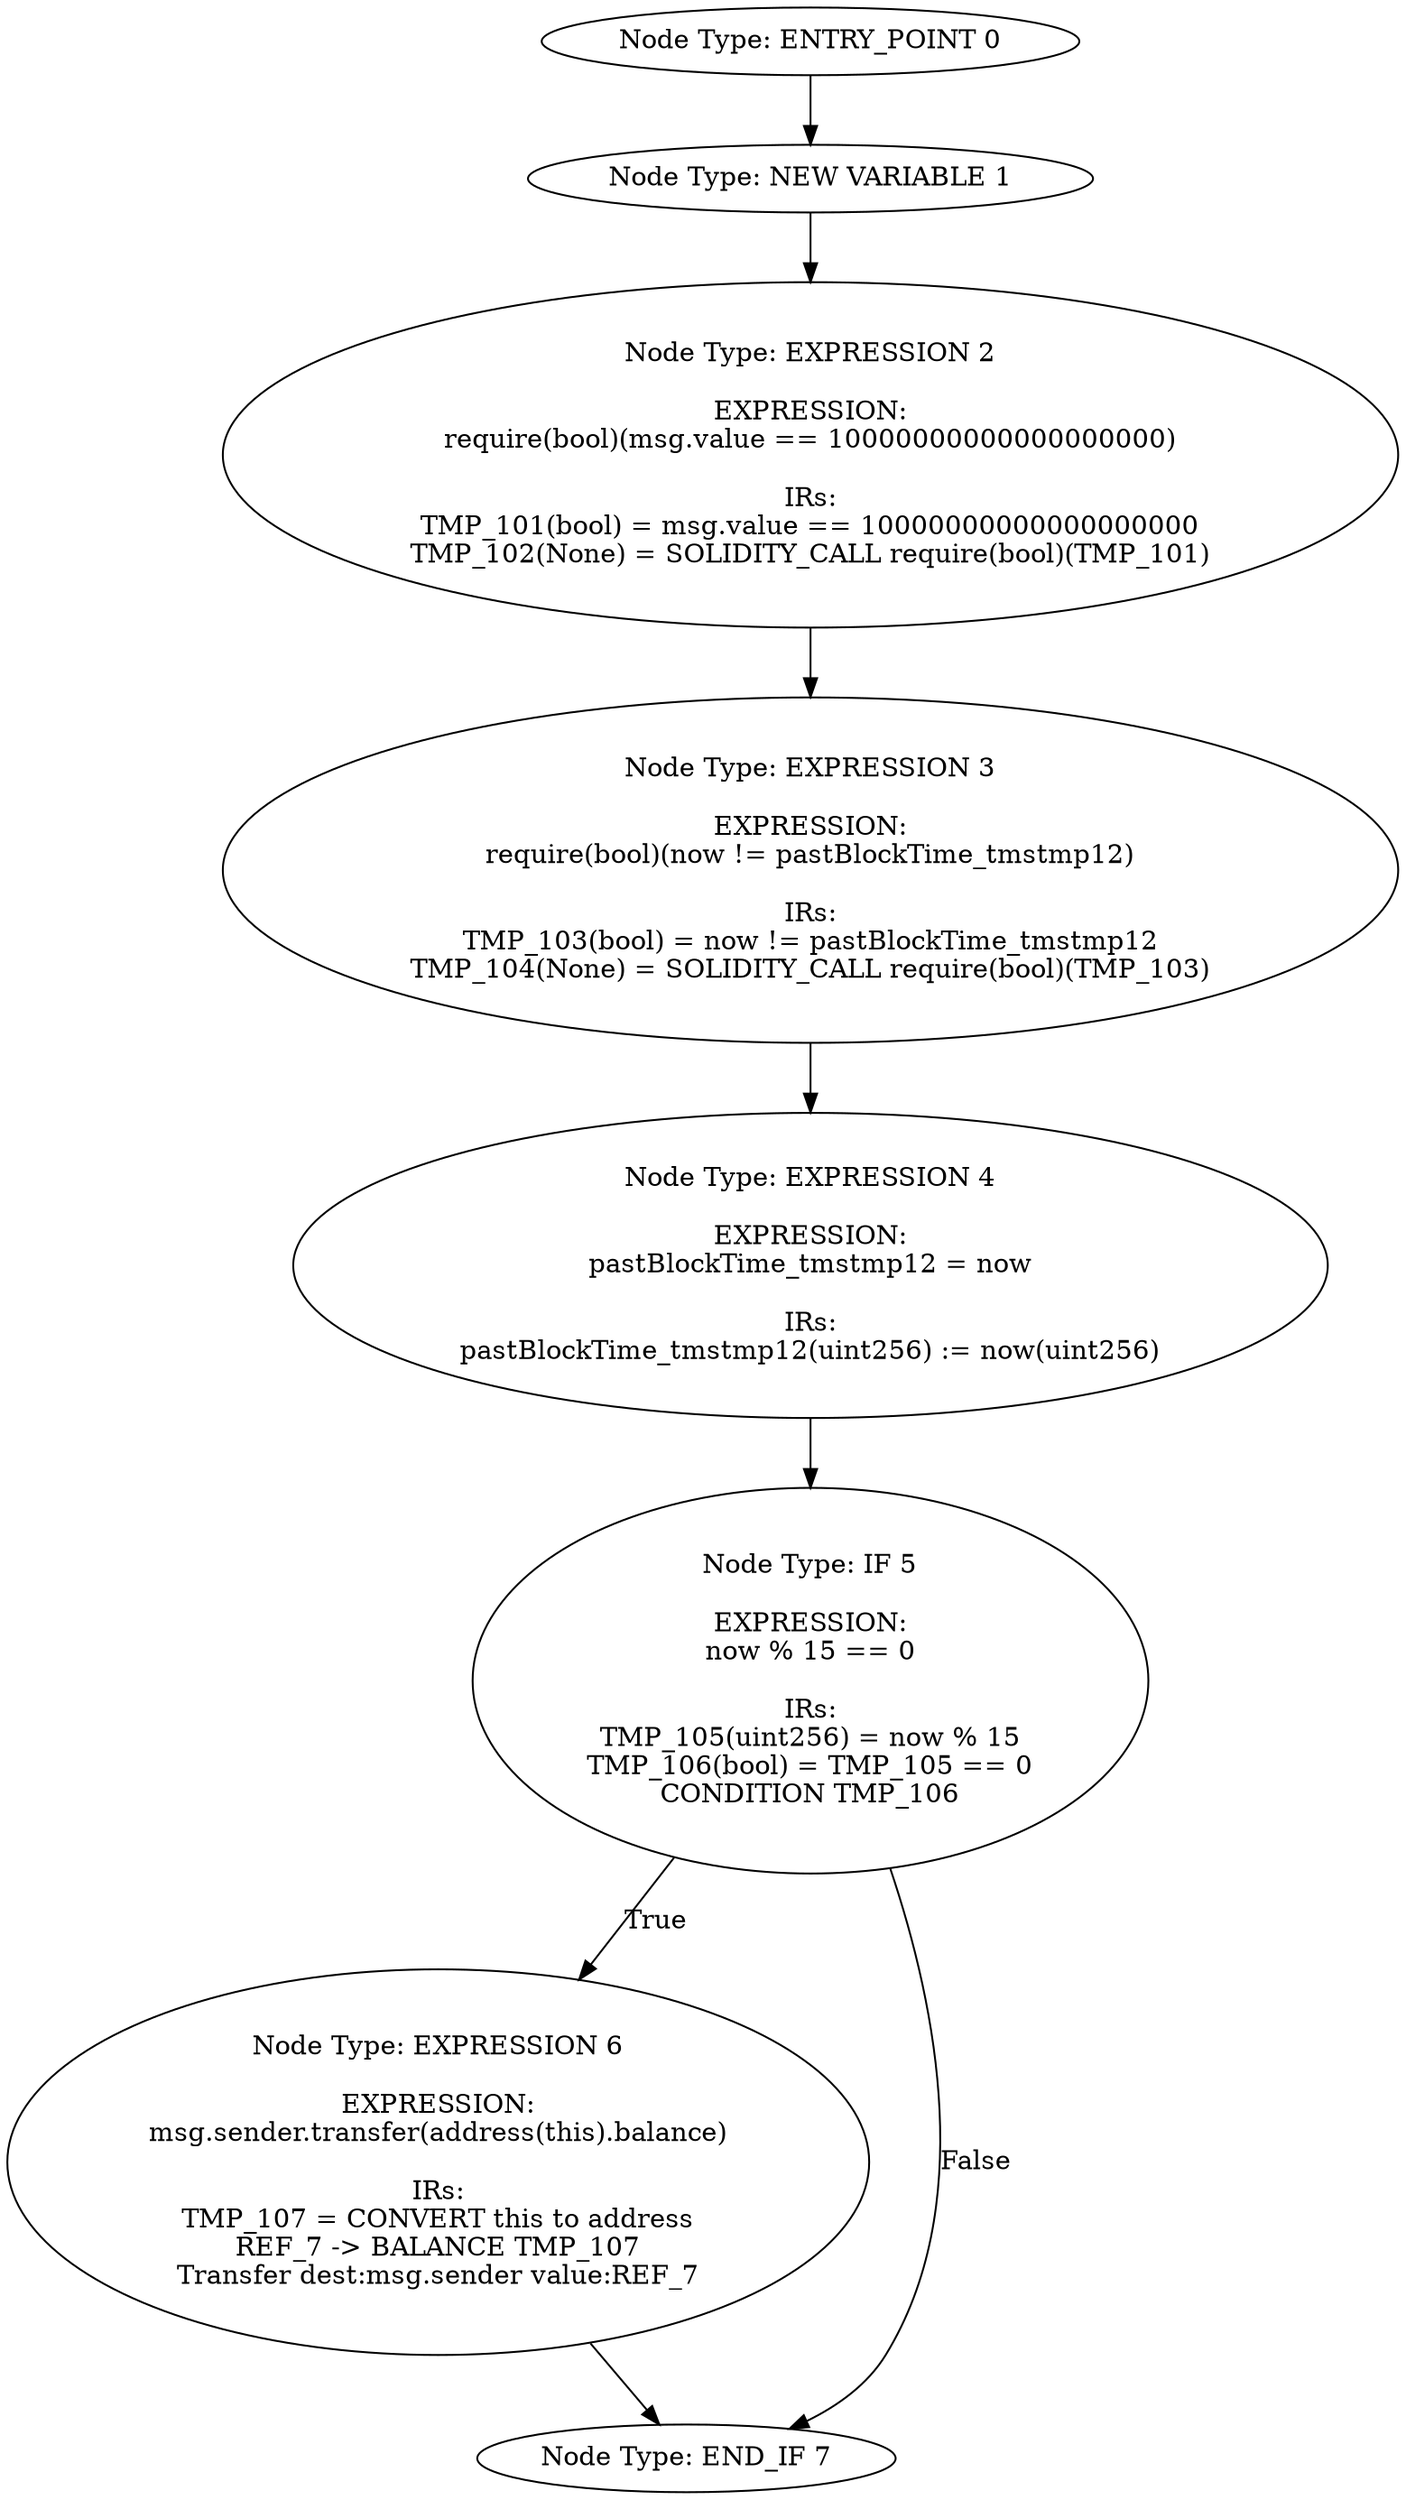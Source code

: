 digraph{
0[label="Node Type: ENTRY_POINT 0
"];
0->1;
1[label="Node Type: NEW VARIABLE 1
"];
1->2;
2[label="Node Type: EXPRESSION 2

EXPRESSION:
require(bool)(msg.value == 10000000000000000000)

IRs:
TMP_101(bool) = msg.value == 10000000000000000000
TMP_102(None) = SOLIDITY_CALL require(bool)(TMP_101)"];
2->3;
3[label="Node Type: EXPRESSION 3

EXPRESSION:
require(bool)(now != pastBlockTime_tmstmp12)

IRs:
TMP_103(bool) = now != pastBlockTime_tmstmp12
TMP_104(None) = SOLIDITY_CALL require(bool)(TMP_103)"];
3->4;
4[label="Node Type: EXPRESSION 4

EXPRESSION:
pastBlockTime_tmstmp12 = now

IRs:
pastBlockTime_tmstmp12(uint256) := now(uint256)"];
4->5;
5[label="Node Type: IF 5

EXPRESSION:
now % 15 == 0

IRs:
TMP_105(uint256) = now % 15
TMP_106(bool) = TMP_105 == 0
CONDITION TMP_106"];
5->6[label="True"];
5->7[label="False"];
6[label="Node Type: EXPRESSION 6

EXPRESSION:
msg.sender.transfer(address(this).balance)

IRs:
TMP_107 = CONVERT this to address
REF_7 -> BALANCE TMP_107
Transfer dest:msg.sender value:REF_7"];
6->7;
7[label="Node Type: END_IF 7
"];
}
